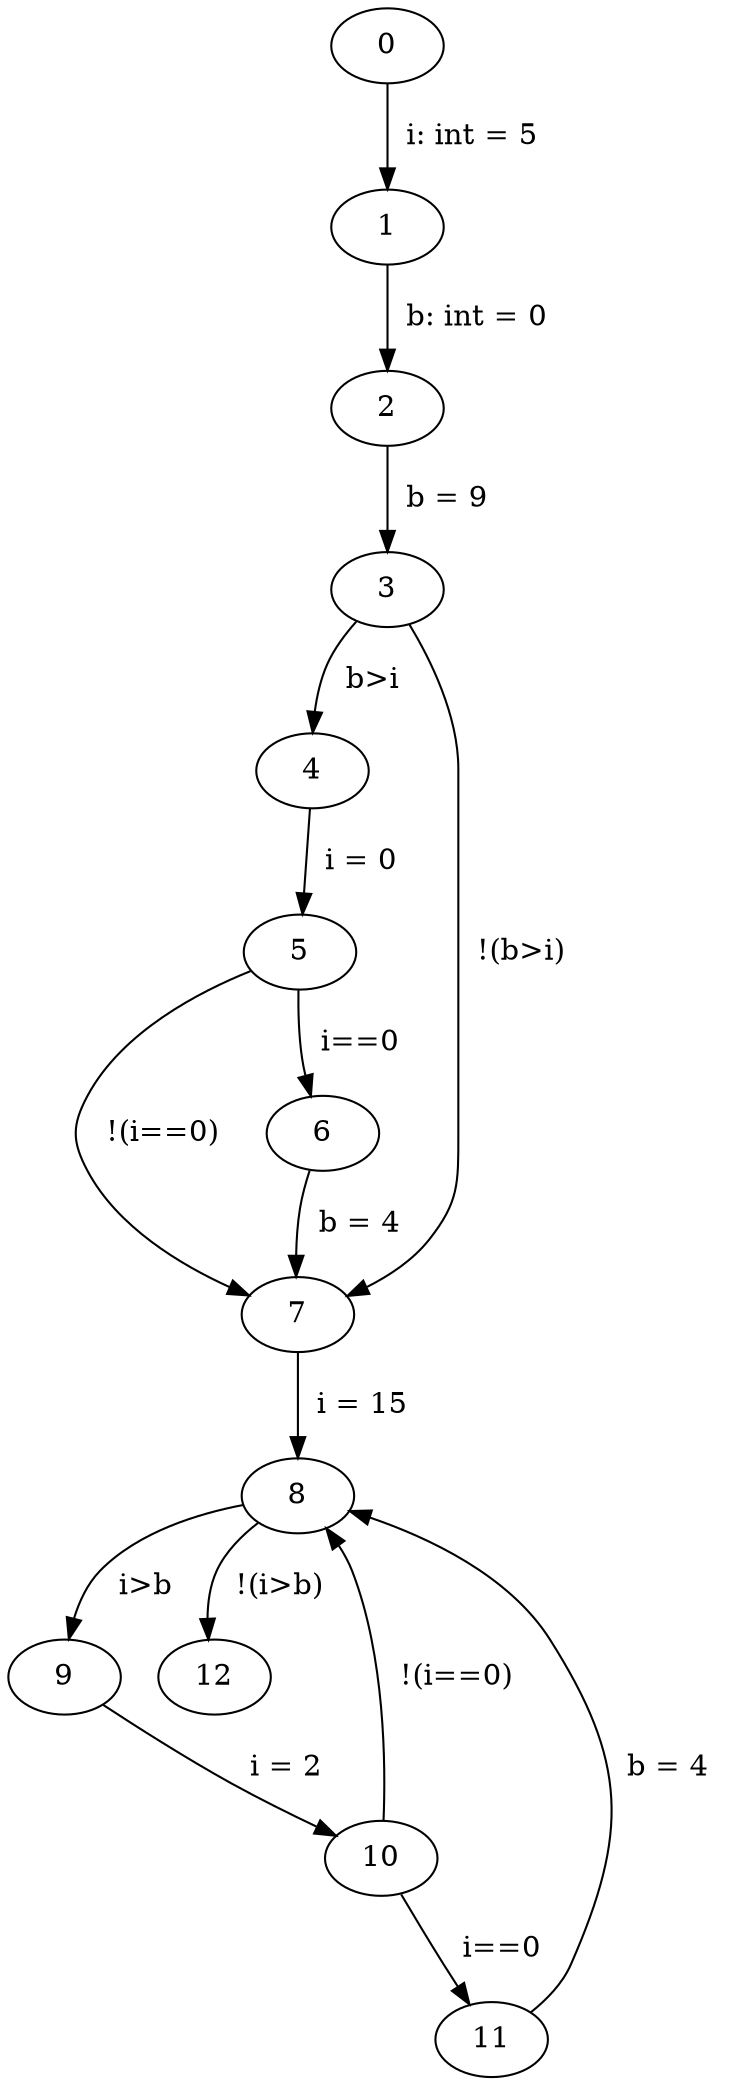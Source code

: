 digraph ProgramGraph{
"0" -> "1" [label="  i: int = 5   "] 
"1" -> "2" [label="  b: int = 0   "] 
"2" -> "3" [label="  b = 9   "] 
"3" -> "4" [label="  b>i   "] 
"3" -> "7" [label="  !(b>i)   "] 
"4" -> "5" [label="  i = 0   "] 
"5" -> "6" [label="  i==0   "] 
"5" -> "7" [label="  !(i==0)   "] 
"6" -> "7" [label="  b = 4   "] 
"7" -> "8" [label="  i = 15   "] 
"8" -> "9" [label="  i>b   "] 
"8" -> "12" [label="  !(i>b)   "] 
"9" -> "10" [label="  i = 2   "] 
"10" -> "11" [label="  i==0   "] 
"10" -> "8" [label="  !(i==0)   "] 
"11" -> "8" [label="  b = 4   "] 
}